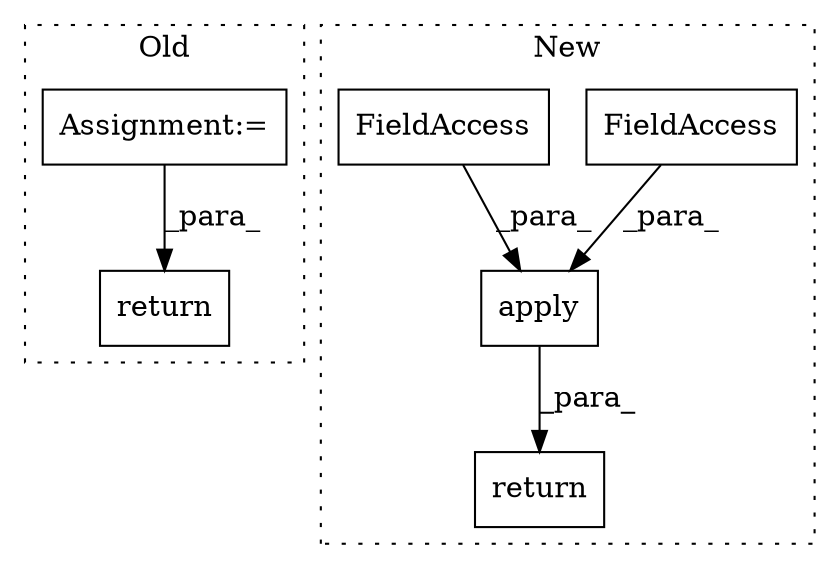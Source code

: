 digraph G {
subgraph cluster0 {
1 [label="return" a="41" s="500" l="7" shape="box"];
5 [label="Assignment:=" a="7" s="459" l="1" shape="box"];
label = "Old";
style="dotted";
}
subgraph cluster1 {
2 [label="apply" a="32" s="493,610" l="6,1" shape="box"];
3 [label="FieldAccess" a="22" s="566" l="12" shape="box"];
4 [label="FieldAccess" a="22" s="544" l="21" shape="box"];
6 [label="return" a="41" s="466" l="7" shape="box"];
label = "New";
style="dotted";
}
2 -> 6 [label="_para_"];
3 -> 2 [label="_para_"];
4 -> 2 [label="_para_"];
5 -> 1 [label="_para_"];
}